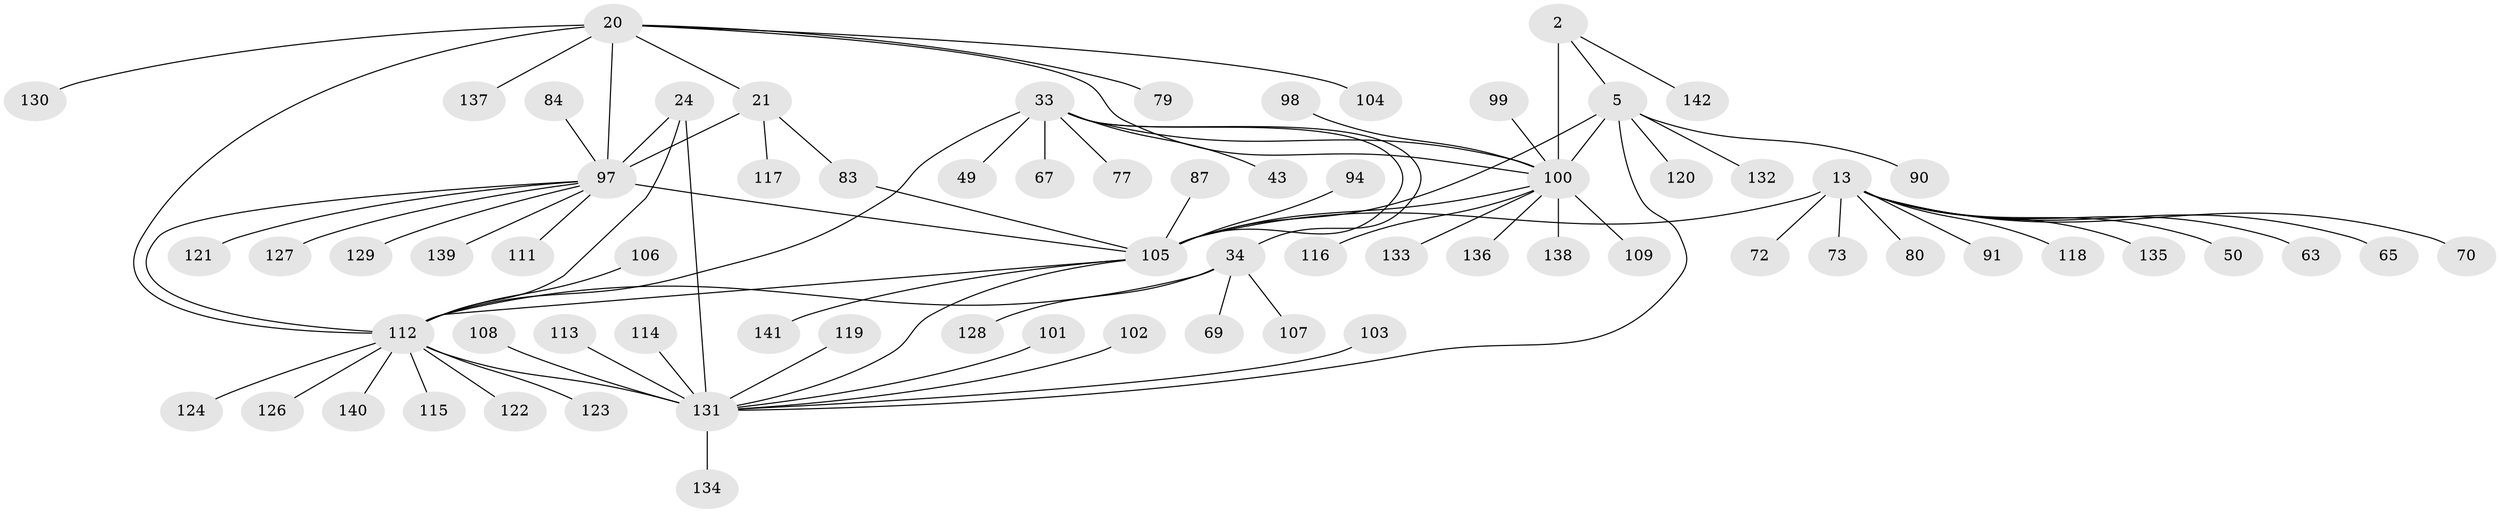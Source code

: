 // original degree distribution, {7: 0.014084507042253521, 6: 0.02112676056338028, 11: 0.035211267605633804, 8: 0.04225352112676056, 9: 0.06338028169014084, 14: 0.007042253521126761, 15: 0.007042253521126761, 12: 0.007042253521126761, 10: 0.035211267605633804, 13: 0.007042253521126761, 16: 0.007042253521126761, 1: 0.6338028169014085, 2: 0.1056338028169014, 3: 0.014084507042253521}
// Generated by graph-tools (version 1.1) at 2025/54/03/09/25 04:54:13]
// undirected, 71 vertices, 84 edges
graph export_dot {
graph [start="1"]
  node [color=gray90,style=filled];
  2 [super="+1"];
  5 [super="+4"];
  13 [super="+12+9"];
  20 [super="+18"];
  21 [super="+16"];
  24 [super="+22"];
  33 [super="+29"];
  34 [super="+30"];
  43;
  49;
  50;
  63;
  65;
  67;
  69;
  70;
  72 [super="+58"];
  73;
  77;
  79;
  80;
  83 [super="+78"];
  84;
  87;
  90;
  91;
  94;
  97 [super="+19+52"];
  98;
  99;
  100 [super="+7+37+38+40+46+48+60+76+82+86+92+93"];
  101;
  102 [super="+81"];
  103;
  104;
  105 [super="+75"];
  106;
  107;
  108;
  109;
  111;
  112 [super="+110+41+51+54+53+59+61+62"];
  113;
  114;
  115;
  116;
  117;
  118 [super="+88"];
  119 [super="+64"];
  120;
  121;
  122;
  123;
  124;
  126;
  127;
  128;
  129;
  130 [super="+74"];
  131 [super="+28+39+47+56+85+95"];
  132;
  133;
  134 [super="+125"];
  135;
  136;
  137;
  138;
  139;
  140;
  141;
  142;
  2 -- 5 [weight=4];
  2 -- 142;
  2 -- 100 [weight=6];
  5 -- 90;
  5 -- 120;
  5 -- 132;
  5 -- 100 [weight=6];
  5 -- 131;
  5 -- 105;
  13 -- 63;
  13 -- 73;
  13 -- 65;
  13 -- 70;
  13 -- 72;
  13 -- 118;
  13 -- 105 [weight=12];
  13 -- 80;
  13 -- 50;
  13 -- 135;
  13 -- 91;
  20 -- 21 [weight=4];
  20 -- 100 [weight=2];
  20 -- 137;
  20 -- 104;
  20 -- 79;
  20 -- 130;
  20 -- 112 [weight=2];
  20 -- 97 [weight=6];
  21 -- 117;
  21 -- 83;
  21 -- 97 [weight=6];
  24 -- 112;
  24 -- 131 [weight=10];
  24 -- 97;
  33 -- 34 [weight=4];
  33 -- 43;
  33 -- 67;
  33 -- 77;
  33 -- 49;
  33 -- 100;
  33 -- 112 [weight=6];
  33 -- 105;
  34 -- 107;
  34 -- 128;
  34 -- 69;
  34 -- 112 [weight=6];
  83 -- 105;
  84 -- 97;
  87 -- 105;
  94 -- 105;
  97 -- 129;
  97 -- 139;
  97 -- 111;
  97 -- 112;
  97 -- 121;
  97 -- 127;
  97 -- 105;
  98 -- 100;
  99 -- 100;
  100 -- 133;
  100 -- 136;
  100 -- 138;
  100 -- 109;
  100 -- 116;
  100 -- 105;
  101 -- 131;
  102 -- 131;
  103 -- 131;
  105 -- 131;
  105 -- 141;
  105 -- 112;
  106 -- 112;
  108 -- 131;
  112 -- 140;
  112 -- 126;
  112 -- 123;
  112 -- 115;
  112 -- 122;
  112 -- 124;
  112 -- 131 [weight=3];
  113 -- 131;
  114 -- 131;
  119 -- 131;
  131 -- 134;
}
